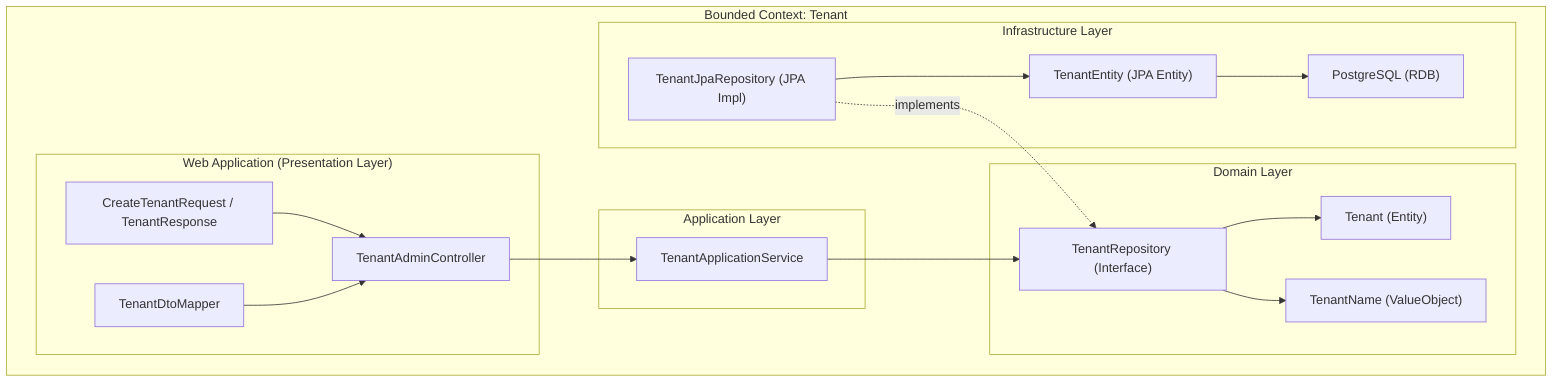graph TD

subgraph TenantBC["Bounded Context: Tenant"]

subgraph Tenant_WebApp["Web Application (Presentation Layer)"]
Controller["TenantAdminController"]
DTO["CreateTenantRequest / TenantResponse"]
Mapper["TenantDtoMapper"]
end

subgraph Tenant_Application["Application Layer"]
UseCase["TenantApplicationService"]
end

subgraph Tenant_Domain["Domain Layer"]
Tenant["Tenant (Entity)"]
TenantName["TenantName (ValueObject)"]
DomainRepo["TenantRepository (Interface)"]
end

subgraph Tenant_Infrastructure["Infrastructure Layer"]
JpaRepo["TenantJpaRepository (JPA Impl)"]
Entity["TenantEntity (JPA Entity)"]
Database["PostgreSQL (RDB)"]
end

end

%% DTOを通じてHTTPリクエスト/レスポンスがやり取りされる
DTO --> Controller

%% DTO ⇄ ドメイン変換を担う（MapperはController内やServiceで使用される）
Mapper --> Controller

%% プレゼンテーション層からアプリケーション層へ処理委譲
Controller --> UseCase

%% ドメイン層のRepositoryインターフェースを呼び出す
UseCase --> DomainRepo

%% ドメイン内エンティティ/VO（ValueObject）
DomainRepo --> Tenant
DomainRepo --> TenantName

%% インフラのJpaRepoがドメインのインターフェースを実装
JpaRepo -. implements .-> DomainRepo

%% JPAエンティティを操作して取得や永続化（CRUD）
JpaRepo --> Entity

%% エンティティはRDBにマッピングされる
Entity --> Database